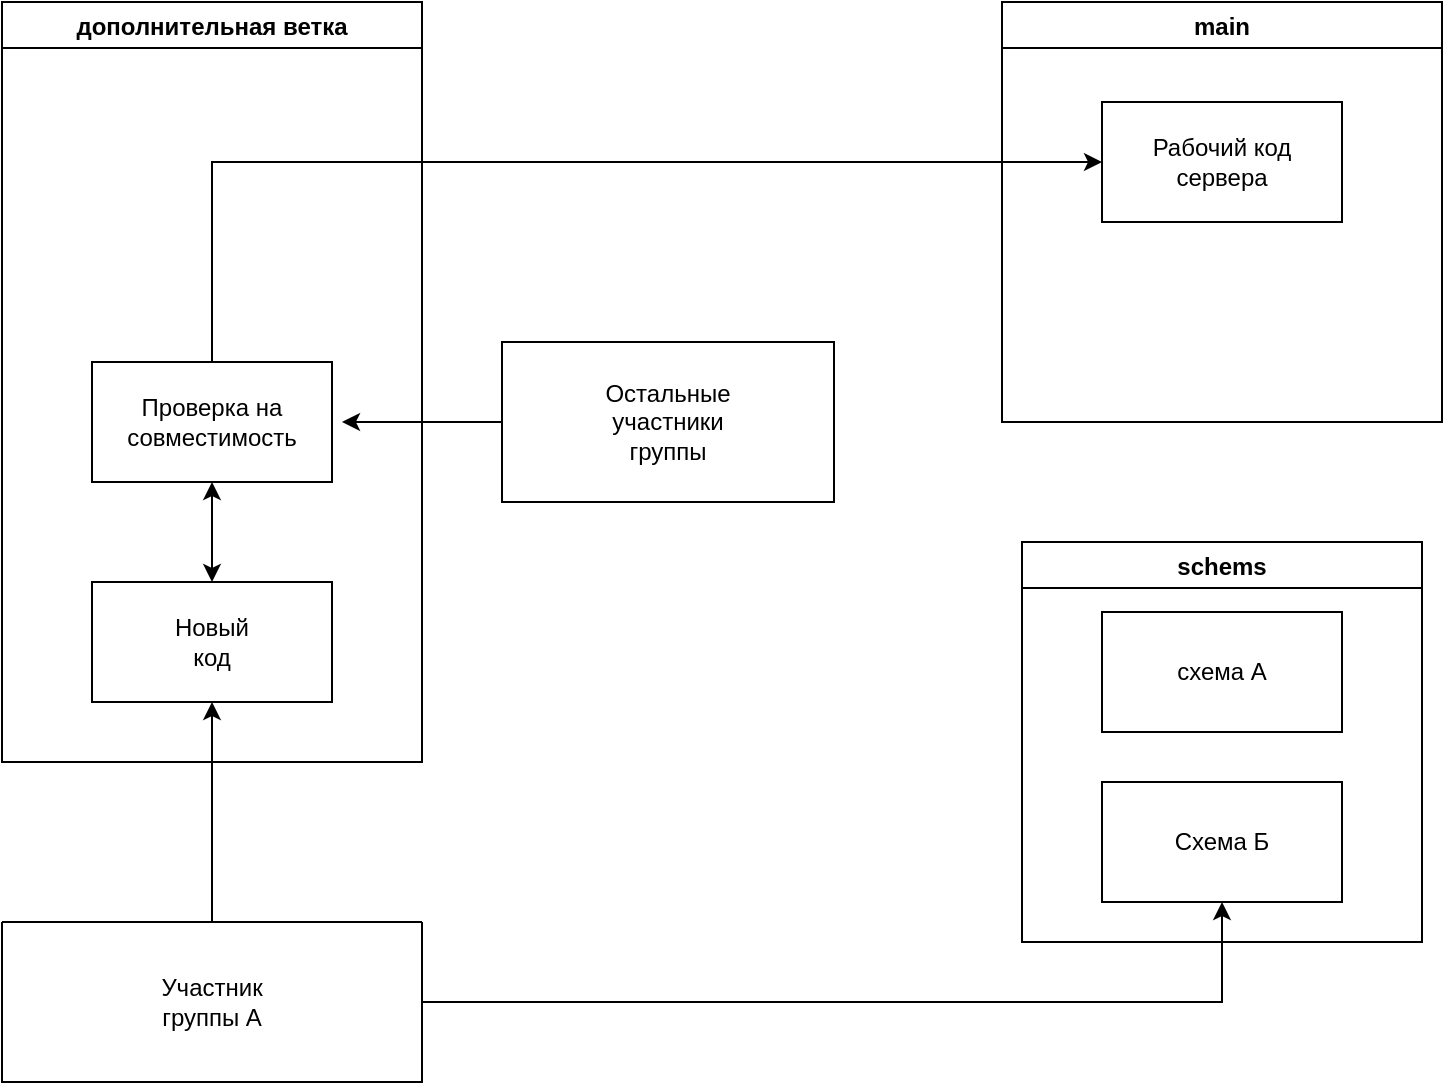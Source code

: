 <mxfile version="17.1.3" type="github">
  <diagram id="MH6GAp6cAkhgNZNB_qB_" name="Page-1">
    <mxGraphModel dx="1034" dy="675" grid="1" gridSize="10" guides="1" tooltips="1" connect="1" arrows="1" fold="1" page="1" pageScale="1" pageWidth="827" pageHeight="1169" math="0" shadow="0">
      <root>
        <mxCell id="0" />
        <mxCell id="1" parent="0" />
        <mxCell id="uIRHyrHdxOx__nhGqvnf-1" value="main" style="swimlane;align=center;" vertex="1" parent="1">
          <mxGeometry x="530" y="100" width="220" height="210" as="geometry">
            <mxRectangle x="300" y="210" width="130" height="23" as="alternateBounds" />
          </mxGeometry>
        </mxCell>
        <mxCell id="uIRHyrHdxOx__nhGqvnf-26" value="Рабочий код сервера" style="rounded=0;whiteSpace=wrap;html=1;" vertex="1" parent="uIRHyrHdxOx__nhGqvnf-1">
          <mxGeometry x="50" y="50" width="120" height="60" as="geometry" />
        </mxCell>
        <mxCell id="uIRHyrHdxOx__nhGqvnf-7" value="дополнительная ветка" style="swimlane;" vertex="1" parent="1">
          <mxGeometry x="30" y="100" width="210" height="380" as="geometry" />
        </mxCell>
        <mxCell id="uIRHyrHdxOx__nhGqvnf-11" value="" style="rounded=0;whiteSpace=wrap;html=1;" vertex="1" parent="uIRHyrHdxOx__nhGqvnf-7">
          <mxGeometry x="45" y="290" width="120" height="60" as="geometry" />
        </mxCell>
        <mxCell id="uIRHyrHdxOx__nhGqvnf-12" value="Новый код" style="text;html=1;strokeColor=none;fillColor=none;align=center;verticalAlign=middle;whiteSpace=wrap;rounded=0;" vertex="1" parent="uIRHyrHdxOx__nhGqvnf-7">
          <mxGeometry x="75" y="305" width="60" height="30" as="geometry" />
        </mxCell>
        <mxCell id="uIRHyrHdxOx__nhGqvnf-16" value="" style="rounded=0;whiteSpace=wrap;html=1;" vertex="1" parent="uIRHyrHdxOx__nhGqvnf-7">
          <mxGeometry x="45" y="180" width="120" height="60" as="geometry" />
        </mxCell>
        <mxCell id="uIRHyrHdxOx__nhGqvnf-17" value="Проверка на совместимость" style="text;html=1;strokeColor=none;fillColor=none;align=center;verticalAlign=middle;whiteSpace=wrap;rounded=0;" vertex="1" parent="uIRHyrHdxOx__nhGqvnf-7">
          <mxGeometry x="75" y="195" width="60" height="30" as="geometry" />
        </mxCell>
        <mxCell id="uIRHyrHdxOx__nhGqvnf-19" value="" style="endArrow=classic;startArrow=classic;html=1;rounded=0;entryX=0.5;entryY=1;entryDx=0;entryDy=0;exitX=0.5;exitY=0;exitDx=0;exitDy=0;" edge="1" parent="uIRHyrHdxOx__nhGqvnf-7" source="uIRHyrHdxOx__nhGqvnf-11" target="uIRHyrHdxOx__nhGqvnf-16">
          <mxGeometry width="50" height="50" relative="1" as="geometry">
            <mxPoint x="80" y="290" as="sourcePoint" />
            <mxPoint x="130" y="240" as="targetPoint" />
          </mxGeometry>
        </mxCell>
        <mxCell id="uIRHyrHdxOx__nhGqvnf-8" value="" style="swimlane;startSize=0;" vertex="1" parent="1">
          <mxGeometry x="30" y="560" width="210" height="80" as="geometry" />
        </mxCell>
        <mxCell id="uIRHyrHdxOx__nhGqvnf-10" value="Участник группы A" style="text;html=1;strokeColor=none;fillColor=none;align=center;verticalAlign=middle;whiteSpace=wrap;rounded=0;" vertex="1" parent="uIRHyrHdxOx__nhGqvnf-8">
          <mxGeometry x="75" y="25" width="60" height="30" as="geometry" />
        </mxCell>
        <mxCell id="uIRHyrHdxOx__nhGqvnf-13" value="" style="rounded=0;whiteSpace=wrap;html=1;" vertex="1" parent="1">
          <mxGeometry x="280" y="270" width="166" height="80" as="geometry" />
        </mxCell>
        <mxCell id="uIRHyrHdxOx__nhGqvnf-14" value="Остальные участники группы" style="text;html=1;strokeColor=none;fillColor=none;align=center;verticalAlign=middle;whiteSpace=wrap;rounded=0;" vertex="1" parent="1">
          <mxGeometry x="333" y="295" width="60" height="30" as="geometry" />
        </mxCell>
        <mxCell id="uIRHyrHdxOx__nhGqvnf-15" value="" style="endArrow=classic;html=1;rounded=0;exitX=0.5;exitY=0;exitDx=0;exitDy=0;entryX=0.5;entryY=1;entryDx=0;entryDy=0;" edge="1" parent="1" source="uIRHyrHdxOx__nhGqvnf-8" target="uIRHyrHdxOx__nhGqvnf-11">
          <mxGeometry width="50" height="50" relative="1" as="geometry">
            <mxPoint x="440" y="340" as="sourcePoint" />
            <mxPoint x="490" y="290" as="targetPoint" />
          </mxGeometry>
        </mxCell>
        <mxCell id="uIRHyrHdxOx__nhGqvnf-18" value="" style="endArrow=classic;html=1;rounded=0;exitX=0;exitY=0.5;exitDx=0;exitDy=0;" edge="1" parent="1" source="uIRHyrHdxOx__nhGqvnf-13">
          <mxGeometry width="50" height="50" relative="1" as="geometry">
            <mxPoint x="440" y="320" as="sourcePoint" />
            <mxPoint x="200" y="310" as="targetPoint" />
          </mxGeometry>
        </mxCell>
        <mxCell id="uIRHyrHdxOx__nhGqvnf-20" value="schems" style="swimlane;" vertex="1" parent="1">
          <mxGeometry x="540" y="370" width="200" height="200" as="geometry" />
        </mxCell>
        <mxCell id="uIRHyrHdxOx__nhGqvnf-21" value="" style="rounded=0;whiteSpace=wrap;html=1;" vertex="1" parent="uIRHyrHdxOx__nhGqvnf-20">
          <mxGeometry x="40" y="35" width="120" height="60" as="geometry" />
        </mxCell>
        <mxCell id="uIRHyrHdxOx__nhGqvnf-22" value="схема А" style="text;html=1;strokeColor=none;fillColor=none;align=center;verticalAlign=middle;whiteSpace=wrap;rounded=0;" vertex="1" parent="uIRHyrHdxOx__nhGqvnf-20">
          <mxGeometry x="70" y="50" width="60" height="30" as="geometry" />
        </mxCell>
        <mxCell id="uIRHyrHdxOx__nhGqvnf-23" value="" style="rounded=0;whiteSpace=wrap;html=1;" vertex="1" parent="uIRHyrHdxOx__nhGqvnf-20">
          <mxGeometry x="40" y="120" width="120" height="60" as="geometry" />
        </mxCell>
        <mxCell id="uIRHyrHdxOx__nhGqvnf-24" value="Схема Б" style="text;html=1;strokeColor=none;fillColor=none;align=center;verticalAlign=middle;whiteSpace=wrap;rounded=0;" vertex="1" parent="uIRHyrHdxOx__nhGqvnf-20">
          <mxGeometry x="70" y="135" width="60" height="30" as="geometry" />
        </mxCell>
        <mxCell id="uIRHyrHdxOx__nhGqvnf-25" value="" style="endArrow=classic;html=1;rounded=0;exitX=1;exitY=0.5;exitDx=0;exitDy=0;entryX=0.5;entryY=1;entryDx=0;entryDy=0;" edge="1" parent="1" source="uIRHyrHdxOx__nhGqvnf-8" target="uIRHyrHdxOx__nhGqvnf-23">
          <mxGeometry width="50" height="50" relative="1" as="geometry">
            <mxPoint x="380" y="570" as="sourcePoint" />
            <mxPoint x="290" y="580" as="targetPoint" />
            <Array as="points">
              <mxPoint x="640" y="600" />
            </Array>
          </mxGeometry>
        </mxCell>
        <mxCell id="uIRHyrHdxOx__nhGqvnf-27" value="" style="endArrow=classic;html=1;rounded=0;entryX=0;entryY=0.5;entryDx=0;entryDy=0;exitX=0.5;exitY=0;exitDx=0;exitDy=0;" edge="1" parent="1" source="uIRHyrHdxOx__nhGqvnf-16" target="uIRHyrHdxOx__nhGqvnf-26">
          <mxGeometry width="50" height="50" relative="1" as="geometry">
            <mxPoint x="165" y="210" as="sourcePoint" />
            <mxPoint x="165" y="309.289" as="targetPoint" />
            <Array as="points">
              <mxPoint x="135" y="180" />
            </Array>
          </mxGeometry>
        </mxCell>
      </root>
    </mxGraphModel>
  </diagram>
</mxfile>
